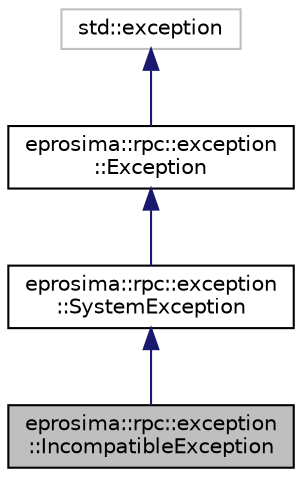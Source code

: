 digraph "eprosima::rpc::exception::IncompatibleException"
{
  edge [fontname="Helvetica",fontsize="10",labelfontname="Helvetica",labelfontsize="10"];
  node [fontname="Helvetica",fontsize="10",shape=record];
  Node1 [label="eprosima::rpc::exception\l::IncompatibleException",height=0.2,width=0.4,color="black", fillcolor="grey75", style="filled" fontcolor="black"];
  Node2 -> Node1 [dir="back",color="midnightblue",fontsize="10",style="solid",fontname="Helvetica"];
  Node2 [label="eprosima::rpc::exception\l::SystemException",height=0.2,width=0.4,color="black", fillcolor="white", style="filled",URL="$classeprosima_1_1rpc_1_1exception_1_1_system_exception.html",tooltip="This abstract class is used to create internal FASTRPC exceptions. "];
  Node3 -> Node2 [dir="back",color="midnightblue",fontsize="10",style="solid",fontname="Helvetica"];
  Node3 [label="eprosima::rpc::exception\l::Exception",height=0.2,width=0.4,color="black", fillcolor="white", style="filled",URL="$classeprosima_1_1rpc_1_1exception_1_1_exception.html",tooltip="This abstract class is used to create exceptions. "];
  Node4 -> Node3 [dir="back",color="midnightblue",fontsize="10",style="solid",fontname="Helvetica"];
  Node4 [label="std::exception",height=0.2,width=0.4,color="grey75", fillcolor="white", style="filled"];
}
